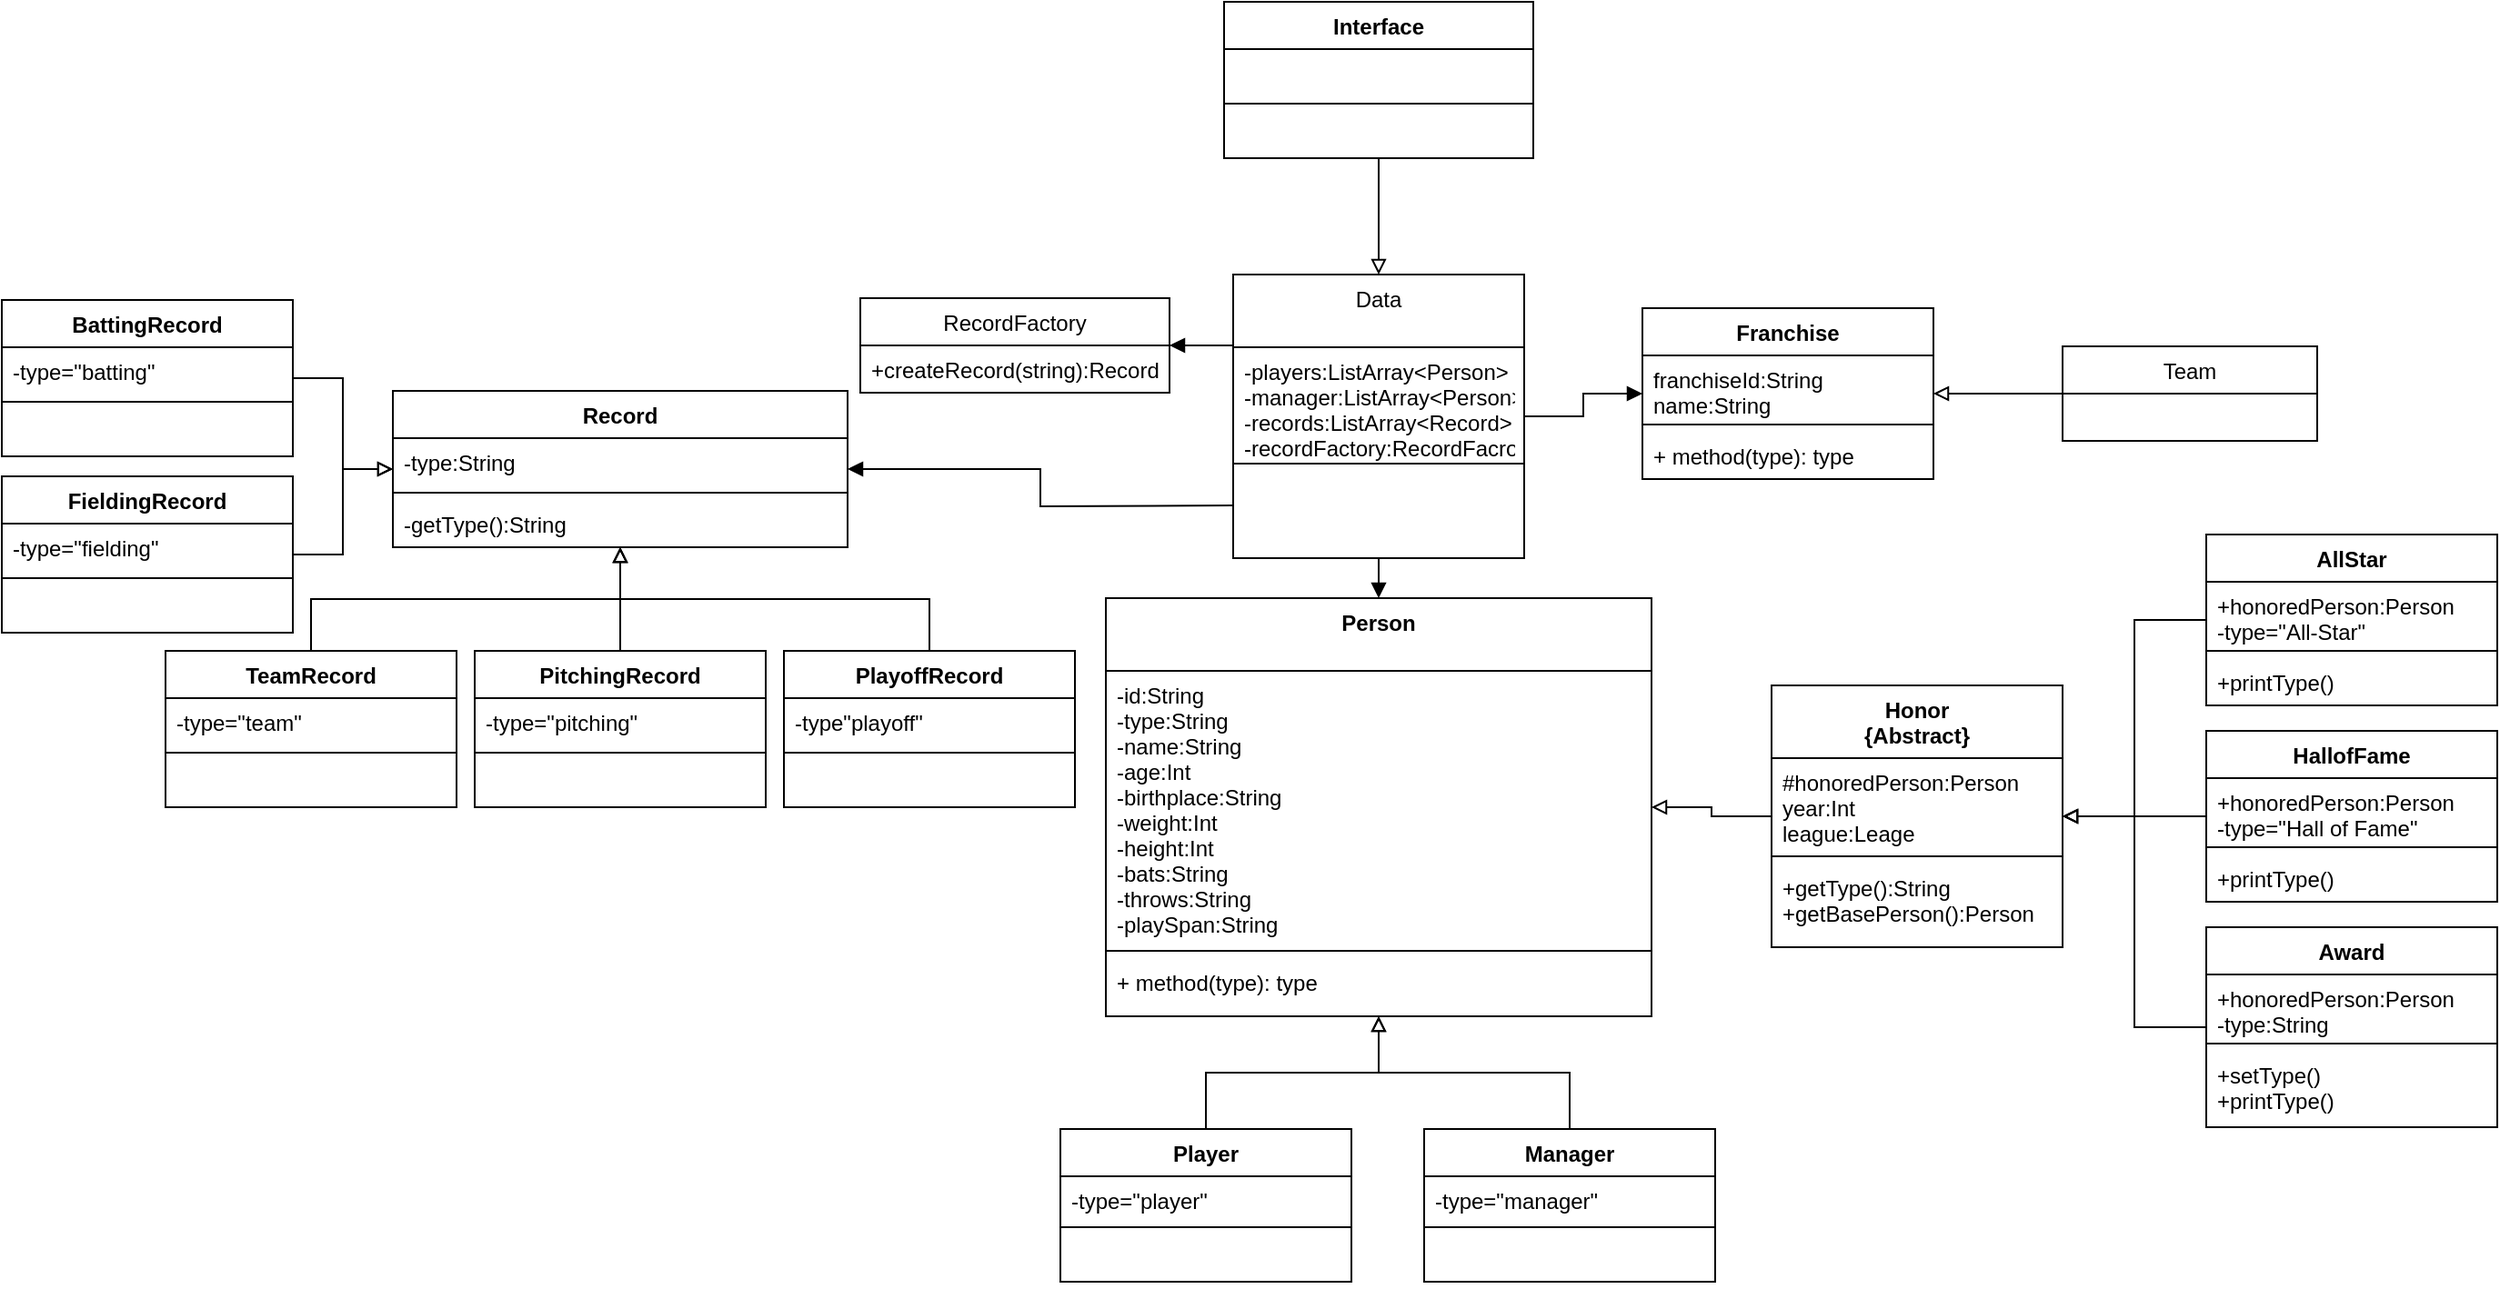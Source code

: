 <mxfile version="13.8.9-1" type="github">
  <diagram id="C5RBs43oDa-KdzZeNtuy" name="Page-1">
    <mxGraphModel dx="2249" dy="1874" grid="1" gridSize="10" guides="1" tooltips="1" connect="1" arrows="1" fold="1" page="1" pageScale="1" pageWidth="827" pageHeight="1169" math="0" shadow="0">
      <root>
        <mxCell id="WIyWlLk6GJQsqaUBKTNV-0" />
        <mxCell id="WIyWlLk6GJQsqaUBKTNV-1" parent="WIyWlLk6GJQsqaUBKTNV-0" />
        <mxCell id="6aHGtUtSjGL5JFhU-OzK-202" style="edgeStyle=orthogonalEdgeStyle;rounded=0;orthogonalLoop=1;jettySize=auto;html=1;endArrow=block;endFill=1;" edge="1" parent="WIyWlLk6GJQsqaUBKTNV-1" source="zkfFHV4jXpPFQw0GAbJ--0" target="6aHGtUtSjGL5JFhU-OzK-30">
          <mxGeometry relative="1" as="geometry" />
        </mxCell>
        <mxCell id="6aHGtUtSjGL5JFhU-OzK-316" style="edgeStyle=orthogonalEdgeStyle;rounded=0;orthogonalLoop=1;jettySize=auto;html=1;exitX=0;exitY=0.5;exitDx=0;exitDy=0;endArrow=block;endFill=1;" edge="1" parent="WIyWlLk6GJQsqaUBKTNV-1" target="6aHGtUtSjGL5JFhU-OzK-238">
          <mxGeometry relative="1" as="geometry">
            <mxPoint x="145" y="77" as="sourcePoint" />
          </mxGeometry>
        </mxCell>
        <mxCell id="zkfFHV4jXpPFQw0GAbJ--0" value="Data" style="swimlane;fontStyle=0;align=center;verticalAlign=top;childLayout=stackLayout;horizontal=1;startSize=40;horizontalStack=0;resizeParent=1;resizeLast=0;collapsible=1;marginBottom=0;rounded=0;shadow=0;strokeWidth=1;" parent="WIyWlLk6GJQsqaUBKTNV-1" vertex="1">
          <mxGeometry x="145" y="-50" width="160" height="156" as="geometry">
            <mxRectangle x="230" y="140" width="160" height="26" as="alternateBounds" />
          </mxGeometry>
        </mxCell>
        <mxCell id="zkfFHV4jXpPFQw0GAbJ--1" value="-players:ListArray&lt;Person&gt;&#xa;-manager:ListArray&lt;Person&gt;&#xa;-records:ListArray&lt;Record&gt;&#xa;-recordFactory:RecordFacroty" style="text;align=left;verticalAlign=top;spacingLeft=4;spacingRight=4;overflow=hidden;rotatable=0;points=[[0,0.5],[1,0.5]];portConstraint=eastwest;" parent="zkfFHV4jXpPFQw0GAbJ--0" vertex="1">
          <mxGeometry y="40" width="160" height="60" as="geometry" />
        </mxCell>
        <mxCell id="zkfFHV4jXpPFQw0GAbJ--4" value="" style="line;html=1;strokeWidth=1;align=left;verticalAlign=middle;spacingTop=-1;spacingLeft=3;spacingRight=3;rotatable=0;labelPosition=right;points=[];portConstraint=eastwest;" parent="zkfFHV4jXpPFQw0GAbJ--0" vertex="1">
          <mxGeometry y="100" width="160" height="8" as="geometry" />
        </mxCell>
        <mxCell id="6aHGtUtSjGL5JFhU-OzK-224" style="edgeStyle=orthogonalEdgeStyle;rounded=0;orthogonalLoop=1;jettySize=auto;html=1;endArrow=block;endFill=0;" edge="1" parent="WIyWlLk6GJQsqaUBKTNV-1" source="6aHGtUtSjGL5JFhU-OzK-22" target="zkfFHV4jXpPFQw0GAbJ--0">
          <mxGeometry relative="1" as="geometry" />
        </mxCell>
        <mxCell id="6aHGtUtSjGL5JFhU-OzK-22" value="Interface" style="swimlane;fontStyle=1;align=center;verticalAlign=top;childLayout=stackLayout;horizontal=1;startSize=26;horizontalStack=0;resizeParent=1;resizeParentMax=0;resizeLast=0;collapsible=1;marginBottom=0;" vertex="1" parent="WIyWlLk6GJQsqaUBKTNV-1">
          <mxGeometry x="140" y="-200" width="170" height="86" as="geometry" />
        </mxCell>
        <mxCell id="6aHGtUtSjGL5JFhU-OzK-23" value=" " style="text;strokeColor=none;fillColor=none;align=left;verticalAlign=top;spacingLeft=4;spacingRight=4;overflow=hidden;rotatable=0;points=[[0,0.5],[1,0.5]];portConstraint=eastwest;" vertex="1" parent="6aHGtUtSjGL5JFhU-OzK-22">
          <mxGeometry y="26" width="170" height="26" as="geometry" />
        </mxCell>
        <mxCell id="6aHGtUtSjGL5JFhU-OzK-24" value="" style="line;strokeWidth=1;fillColor=none;align=left;verticalAlign=middle;spacingTop=-1;spacingLeft=3;spacingRight=3;rotatable=0;labelPosition=right;points=[];portConstraint=eastwest;" vertex="1" parent="6aHGtUtSjGL5JFhU-OzK-22">
          <mxGeometry y="52" width="170" height="8" as="geometry" />
        </mxCell>
        <mxCell id="6aHGtUtSjGL5JFhU-OzK-25" value=" " style="text;strokeColor=none;fillColor=none;align=left;verticalAlign=top;spacingLeft=4;spacingRight=4;overflow=hidden;rotatable=0;points=[[0,0.5],[1,0.5]];portConstraint=eastwest;" vertex="1" parent="6aHGtUtSjGL5JFhU-OzK-22">
          <mxGeometry y="60" width="170" height="26" as="geometry" />
        </mxCell>
        <mxCell id="6aHGtUtSjGL5JFhU-OzK-30" value="Person" style="swimlane;fontStyle=1;align=center;verticalAlign=top;childLayout=stackLayout;horizontal=1;startSize=40;horizontalStack=0;resizeParent=1;resizeParentMax=0;resizeLast=0;collapsible=1;marginBottom=0;" vertex="1" parent="WIyWlLk6GJQsqaUBKTNV-1">
          <mxGeometry x="75" y="128" width="300" height="230" as="geometry" />
        </mxCell>
        <mxCell id="6aHGtUtSjGL5JFhU-OzK-31" value="-id:String&#xa;-type:String&#xa;-name:String&#xa;-age:Int&#xa;-birthplace:String&#xa;-weight:Int&#xa;-height:Int&#xa;-bats:String&#xa;-throws:String&#xa;-playSpan:String" style="text;strokeColor=none;fillColor=none;align=left;verticalAlign=top;spacingLeft=4;spacingRight=4;overflow=hidden;rotatable=0;points=[[0,0.5],[1,0.5]];portConstraint=eastwest;" vertex="1" parent="6aHGtUtSjGL5JFhU-OzK-30">
          <mxGeometry y="40" width="300" height="150" as="geometry" />
        </mxCell>
        <mxCell id="6aHGtUtSjGL5JFhU-OzK-32" value="" style="line;strokeWidth=1;fillColor=none;align=left;verticalAlign=middle;spacingTop=-1;spacingLeft=3;spacingRight=3;rotatable=0;labelPosition=right;points=[];portConstraint=eastwest;" vertex="1" parent="6aHGtUtSjGL5JFhU-OzK-30">
          <mxGeometry y="190" width="300" height="8" as="geometry" />
        </mxCell>
        <mxCell id="6aHGtUtSjGL5JFhU-OzK-33" value="+ method(type): type" style="text;strokeColor=none;fillColor=none;align=left;verticalAlign=top;spacingLeft=4;spacingRight=4;overflow=hidden;rotatable=0;points=[[0,0.5],[1,0.5]];portConstraint=eastwest;" vertex="1" parent="6aHGtUtSjGL5JFhU-OzK-30">
          <mxGeometry y="198" width="300" height="32" as="geometry" />
        </mxCell>
        <mxCell id="6aHGtUtSjGL5JFhU-OzK-200" style="edgeStyle=orthogonalEdgeStyle;rounded=0;orthogonalLoop=1;jettySize=auto;html=1;endArrow=block;endFill=0;" edge="1" parent="WIyWlLk6GJQsqaUBKTNV-1" source="6aHGtUtSjGL5JFhU-OzK-34" target="6aHGtUtSjGL5JFhU-OzK-30">
          <mxGeometry relative="1" as="geometry" />
        </mxCell>
        <mxCell id="6aHGtUtSjGL5JFhU-OzK-34" value="Player" style="swimlane;fontStyle=1;align=center;verticalAlign=top;childLayout=stackLayout;horizontal=1;startSize=26;horizontalStack=0;resizeParent=1;resizeParentMax=0;resizeLast=0;collapsible=1;marginBottom=0;" vertex="1" parent="WIyWlLk6GJQsqaUBKTNV-1">
          <mxGeometry x="50" y="420" width="160" height="84" as="geometry" />
        </mxCell>
        <mxCell id="6aHGtUtSjGL5JFhU-OzK-35" value="-type=&quot;player&quot;" style="text;strokeColor=none;fillColor=none;align=left;verticalAlign=top;spacingLeft=4;spacingRight=4;overflow=hidden;rotatable=0;points=[[0,0.5],[1,0.5]];portConstraint=eastwest;" vertex="1" parent="6aHGtUtSjGL5JFhU-OzK-34">
          <mxGeometry y="26" width="160" height="24" as="geometry" />
        </mxCell>
        <mxCell id="6aHGtUtSjGL5JFhU-OzK-36" value="" style="line;strokeWidth=1;fillColor=none;align=left;verticalAlign=middle;spacingTop=-1;spacingLeft=3;spacingRight=3;rotatable=0;labelPosition=right;points=[];portConstraint=eastwest;" vertex="1" parent="6aHGtUtSjGL5JFhU-OzK-34">
          <mxGeometry y="50" width="160" height="8" as="geometry" />
        </mxCell>
        <mxCell id="6aHGtUtSjGL5JFhU-OzK-37" value=" " style="text;strokeColor=none;fillColor=none;align=left;verticalAlign=top;spacingLeft=4;spacingRight=4;overflow=hidden;rotatable=0;points=[[0,0.5],[1,0.5]];portConstraint=eastwest;" vertex="1" parent="6aHGtUtSjGL5JFhU-OzK-34">
          <mxGeometry y="58" width="160" height="26" as="geometry" />
        </mxCell>
        <mxCell id="6aHGtUtSjGL5JFhU-OzK-314" style="edgeStyle=orthogonalEdgeStyle;rounded=0;orthogonalLoop=1;jettySize=auto;html=1;endArrow=block;endFill=0;" edge="1" parent="WIyWlLk6GJQsqaUBKTNV-1" source="6aHGtUtSjGL5JFhU-OzK-41" target="6aHGtUtSjGL5JFhU-OzK-31">
          <mxGeometry relative="1" as="geometry" />
        </mxCell>
        <mxCell id="6aHGtUtSjGL5JFhU-OzK-41" value="Honor&#xa;{Abstract}" style="swimlane;fontStyle=1;align=center;verticalAlign=top;childLayout=stackLayout;horizontal=1;startSize=40;horizontalStack=0;resizeParent=1;resizeParentMax=0;resizeLast=0;collapsible=1;marginBottom=0;" vertex="1" parent="WIyWlLk6GJQsqaUBKTNV-1">
          <mxGeometry x="441" y="176" width="160" height="144" as="geometry" />
        </mxCell>
        <mxCell id="6aHGtUtSjGL5JFhU-OzK-42" value="#honoredPerson:Person&#xa;year:Int&#xa;league:Leage" style="text;strokeColor=none;fillColor=none;align=left;verticalAlign=top;spacingLeft=4;spacingRight=4;overflow=hidden;rotatable=0;points=[[0,0.5],[1,0.5]];portConstraint=eastwest;" vertex="1" parent="6aHGtUtSjGL5JFhU-OzK-41">
          <mxGeometry y="40" width="160" height="50" as="geometry" />
        </mxCell>
        <mxCell id="6aHGtUtSjGL5JFhU-OzK-43" value="" style="line;strokeWidth=1;fillColor=none;align=left;verticalAlign=middle;spacingTop=-1;spacingLeft=3;spacingRight=3;rotatable=0;labelPosition=right;points=[];portConstraint=eastwest;" vertex="1" parent="6aHGtUtSjGL5JFhU-OzK-41">
          <mxGeometry y="90" width="160" height="8" as="geometry" />
        </mxCell>
        <mxCell id="6aHGtUtSjGL5JFhU-OzK-44" value="+getType():String&#xa;+getBasePerson():Person" style="text;strokeColor=none;fillColor=none;align=left;verticalAlign=top;spacingLeft=4;spacingRight=4;overflow=hidden;rotatable=0;points=[[0,0.5],[1,0.5]];portConstraint=eastwest;" vertex="1" parent="6aHGtUtSjGL5JFhU-OzK-41">
          <mxGeometry y="98" width="160" height="46" as="geometry" />
        </mxCell>
        <mxCell id="6aHGtUtSjGL5JFhU-OzK-136" style="edgeStyle=orthogonalEdgeStyle;rounded=0;orthogonalLoop=1;jettySize=auto;html=1;endArrow=block;endFill=0;" edge="1" parent="WIyWlLk6GJQsqaUBKTNV-1" source="6aHGtUtSjGL5JFhU-OzK-123" target="6aHGtUtSjGL5JFhU-OzK-41">
          <mxGeometry relative="1" as="geometry" />
        </mxCell>
        <mxCell id="6aHGtUtSjGL5JFhU-OzK-123" value="HallofFame" style="swimlane;fontStyle=1;align=center;verticalAlign=top;childLayout=stackLayout;horizontal=1;startSize=26;horizontalStack=0;resizeParent=1;resizeParentMax=0;resizeLast=0;collapsible=1;marginBottom=0;" vertex="1" parent="WIyWlLk6GJQsqaUBKTNV-1">
          <mxGeometry x="680" y="201" width="160" height="94" as="geometry" />
        </mxCell>
        <mxCell id="6aHGtUtSjGL5JFhU-OzK-124" value="+honoredPerson:Person&#xa;-type=&quot;Hall of Fame&quot;" style="text;strokeColor=none;fillColor=none;align=left;verticalAlign=top;spacingLeft=4;spacingRight=4;overflow=hidden;rotatable=0;points=[[0,0.5],[1,0.5]];portConstraint=eastwest;" vertex="1" parent="6aHGtUtSjGL5JFhU-OzK-123">
          <mxGeometry y="26" width="160" height="34" as="geometry" />
        </mxCell>
        <mxCell id="6aHGtUtSjGL5JFhU-OzK-125" value="" style="line;strokeWidth=1;fillColor=none;align=left;verticalAlign=middle;spacingTop=-1;spacingLeft=3;spacingRight=3;rotatable=0;labelPosition=right;points=[];portConstraint=eastwest;" vertex="1" parent="6aHGtUtSjGL5JFhU-OzK-123">
          <mxGeometry y="60" width="160" height="8" as="geometry" />
        </mxCell>
        <mxCell id="6aHGtUtSjGL5JFhU-OzK-126" value="+printType()" style="text;strokeColor=none;fillColor=none;align=left;verticalAlign=top;spacingLeft=4;spacingRight=4;overflow=hidden;rotatable=0;points=[[0,0.5],[1,0.5]];portConstraint=eastwest;" vertex="1" parent="6aHGtUtSjGL5JFhU-OzK-123">
          <mxGeometry y="68" width="160" height="26" as="geometry" />
        </mxCell>
        <mxCell id="6aHGtUtSjGL5JFhU-OzK-135" style="edgeStyle=orthogonalEdgeStyle;rounded=0;orthogonalLoop=1;jettySize=auto;html=1;endArrow=block;endFill=0;" edge="1" parent="WIyWlLk6GJQsqaUBKTNV-1" source="6aHGtUtSjGL5JFhU-OzK-131" target="6aHGtUtSjGL5JFhU-OzK-41">
          <mxGeometry relative="1" as="geometry" />
        </mxCell>
        <mxCell id="6aHGtUtSjGL5JFhU-OzK-131" value="Award" style="swimlane;fontStyle=1;align=center;verticalAlign=top;childLayout=stackLayout;horizontal=1;startSize=26;horizontalStack=0;resizeParent=1;resizeParentMax=0;resizeLast=0;collapsible=1;marginBottom=0;" vertex="1" parent="WIyWlLk6GJQsqaUBKTNV-1">
          <mxGeometry x="680" y="309" width="160" height="110" as="geometry" />
        </mxCell>
        <mxCell id="6aHGtUtSjGL5JFhU-OzK-132" value="+honoredPerson:Person&#xa;-type:String" style="text;strokeColor=none;fillColor=none;align=left;verticalAlign=top;spacingLeft=4;spacingRight=4;overflow=hidden;rotatable=0;points=[[0,0.5],[1,0.5]];portConstraint=eastwest;" vertex="1" parent="6aHGtUtSjGL5JFhU-OzK-131">
          <mxGeometry y="26" width="160" height="34" as="geometry" />
        </mxCell>
        <mxCell id="6aHGtUtSjGL5JFhU-OzK-133" value="" style="line;strokeWidth=1;fillColor=none;align=left;verticalAlign=middle;spacingTop=-1;spacingLeft=3;spacingRight=3;rotatable=0;labelPosition=right;points=[];portConstraint=eastwest;" vertex="1" parent="6aHGtUtSjGL5JFhU-OzK-131">
          <mxGeometry y="60" width="160" height="8" as="geometry" />
        </mxCell>
        <mxCell id="6aHGtUtSjGL5JFhU-OzK-134" value="+setType()&#xa;+printType()" style="text;strokeColor=none;fillColor=none;align=left;verticalAlign=top;spacingLeft=4;spacingRight=4;overflow=hidden;rotatable=0;points=[[0,0.5],[1,0.5]];portConstraint=eastwest;" vertex="1" parent="6aHGtUtSjGL5JFhU-OzK-131">
          <mxGeometry y="68" width="160" height="42" as="geometry" />
        </mxCell>
        <mxCell id="6aHGtUtSjGL5JFhU-OzK-147" style="edgeStyle=orthogonalEdgeStyle;rounded=0;orthogonalLoop=1;jettySize=auto;html=1;endArrow=block;endFill=0;" edge="1" parent="WIyWlLk6GJQsqaUBKTNV-1" source="6aHGtUtSjGL5JFhU-OzK-143" target="6aHGtUtSjGL5JFhU-OzK-41">
          <mxGeometry relative="1" as="geometry" />
        </mxCell>
        <mxCell id="6aHGtUtSjGL5JFhU-OzK-143" value="AllStar" style="swimlane;fontStyle=1;align=center;verticalAlign=top;childLayout=stackLayout;horizontal=1;startSize=26;horizontalStack=0;resizeParent=1;resizeParentMax=0;resizeLast=0;collapsible=1;marginBottom=0;" vertex="1" parent="WIyWlLk6GJQsqaUBKTNV-1">
          <mxGeometry x="680" y="93" width="160" height="94" as="geometry" />
        </mxCell>
        <mxCell id="6aHGtUtSjGL5JFhU-OzK-144" value="+honoredPerson:Person&#xa;-type=&quot;All-Star&quot;" style="text;strokeColor=none;fillColor=none;align=left;verticalAlign=top;spacingLeft=4;spacingRight=4;overflow=hidden;rotatable=0;points=[[0,0.5],[1,0.5]];portConstraint=eastwest;" vertex="1" parent="6aHGtUtSjGL5JFhU-OzK-143">
          <mxGeometry y="26" width="160" height="34" as="geometry" />
        </mxCell>
        <mxCell id="6aHGtUtSjGL5JFhU-OzK-145" value="" style="line;strokeWidth=1;fillColor=none;align=left;verticalAlign=middle;spacingTop=-1;spacingLeft=3;spacingRight=3;rotatable=0;labelPosition=right;points=[];portConstraint=eastwest;" vertex="1" parent="6aHGtUtSjGL5JFhU-OzK-143">
          <mxGeometry y="60" width="160" height="8" as="geometry" />
        </mxCell>
        <mxCell id="6aHGtUtSjGL5JFhU-OzK-146" value="+printType()" style="text;strokeColor=none;fillColor=none;align=left;verticalAlign=top;spacingLeft=4;spacingRight=4;overflow=hidden;rotatable=0;points=[[0,0.5],[1,0.5]];portConstraint=eastwest;" vertex="1" parent="6aHGtUtSjGL5JFhU-OzK-143">
          <mxGeometry y="68" width="160" height="26" as="geometry" />
        </mxCell>
        <mxCell id="6aHGtUtSjGL5JFhU-OzK-222" style="edgeStyle=orthogonalEdgeStyle;rounded=0;orthogonalLoop=1;jettySize=auto;html=1;endArrow=block;endFill=1;" edge="1" parent="WIyWlLk6GJQsqaUBKTNV-1" source="zkfFHV4jXpPFQw0GAbJ--0" target="6aHGtUtSjGL5JFhU-OzK-203">
          <mxGeometry relative="1" as="geometry" />
        </mxCell>
        <mxCell id="6aHGtUtSjGL5JFhU-OzK-203" value="Franchise" style="swimlane;fontStyle=1;align=center;verticalAlign=top;childLayout=stackLayout;horizontal=1;startSize=26;horizontalStack=0;resizeParent=1;resizeParentMax=0;resizeLast=0;collapsible=1;marginBottom=0;" vertex="1" parent="WIyWlLk6GJQsqaUBKTNV-1">
          <mxGeometry x="370" y="-31.5" width="160" height="94" as="geometry" />
        </mxCell>
        <mxCell id="6aHGtUtSjGL5JFhU-OzK-204" value="franchiseId:String&#xa;name:String" style="text;strokeColor=none;fillColor=none;align=left;verticalAlign=top;spacingLeft=4;spacingRight=4;overflow=hidden;rotatable=0;points=[[0,0.5],[1,0.5]];portConstraint=eastwest;" vertex="1" parent="6aHGtUtSjGL5JFhU-OzK-203">
          <mxGeometry y="26" width="160" height="34" as="geometry" />
        </mxCell>
        <mxCell id="6aHGtUtSjGL5JFhU-OzK-205" value="" style="line;strokeWidth=1;fillColor=none;align=left;verticalAlign=middle;spacingTop=-1;spacingLeft=3;spacingRight=3;rotatable=0;labelPosition=right;points=[];portConstraint=eastwest;" vertex="1" parent="6aHGtUtSjGL5JFhU-OzK-203">
          <mxGeometry y="60" width="160" height="8" as="geometry" />
        </mxCell>
        <mxCell id="6aHGtUtSjGL5JFhU-OzK-206" value="+ method(type): type" style="text;strokeColor=none;fillColor=none;align=left;verticalAlign=top;spacingLeft=4;spacingRight=4;overflow=hidden;rotatable=0;points=[[0,0.5],[1,0.5]];portConstraint=eastwest;" vertex="1" parent="6aHGtUtSjGL5JFhU-OzK-203">
          <mxGeometry y="68" width="160" height="26" as="geometry" />
        </mxCell>
        <mxCell id="6aHGtUtSjGL5JFhU-OzK-221" style="edgeStyle=orthogonalEdgeStyle;rounded=0;orthogonalLoop=1;jettySize=auto;html=1;endArrow=block;endFill=0;" edge="1" parent="WIyWlLk6GJQsqaUBKTNV-1" source="6aHGtUtSjGL5JFhU-OzK-325" target="6aHGtUtSjGL5JFhU-OzK-203">
          <mxGeometry relative="1" as="geometry">
            <mxPoint x="580" y="15.5" as="sourcePoint" />
          </mxGeometry>
        </mxCell>
        <mxCell id="6aHGtUtSjGL5JFhU-OzK-233" value="RecordFactory" style="swimlane;fontStyle=0;childLayout=stackLayout;horizontal=1;startSize=26;fillColor=none;horizontalStack=0;resizeParent=1;resizeParentMax=0;resizeLast=0;collapsible=1;marginBottom=0;" vertex="1" parent="WIyWlLk6GJQsqaUBKTNV-1">
          <mxGeometry x="-60" y="-37" width="170" height="52" as="geometry" />
        </mxCell>
        <mxCell id="6aHGtUtSjGL5JFhU-OzK-234" value="+createRecord(string):Record" style="text;strokeColor=none;fillColor=none;align=left;verticalAlign=top;spacingLeft=4;spacingRight=4;overflow=hidden;rotatable=0;points=[[0,0.5],[1,0.5]];portConstraint=eastwest;" vertex="1" parent="6aHGtUtSjGL5JFhU-OzK-233">
          <mxGeometry y="26" width="170" height="26" as="geometry" />
        </mxCell>
        <mxCell id="6aHGtUtSjGL5JFhU-OzK-238" value="Record" style="swimlane;fontStyle=1;align=center;verticalAlign=top;childLayout=stackLayout;horizontal=1;startSize=26;horizontalStack=0;resizeParent=1;resizeParentMax=0;resizeLast=0;collapsible=1;marginBottom=0;" vertex="1" parent="WIyWlLk6GJQsqaUBKTNV-1">
          <mxGeometry x="-317" y="14" width="250" height="86" as="geometry" />
        </mxCell>
        <mxCell id="6aHGtUtSjGL5JFhU-OzK-239" value="-type:String" style="text;strokeColor=none;fillColor=none;align=left;verticalAlign=top;spacingLeft=4;spacingRight=4;overflow=hidden;rotatable=0;points=[[0,0.5],[1,0.5]];portConstraint=eastwest;" vertex="1" parent="6aHGtUtSjGL5JFhU-OzK-238">
          <mxGeometry y="26" width="250" height="26" as="geometry" />
        </mxCell>
        <mxCell id="6aHGtUtSjGL5JFhU-OzK-240" value="" style="line;strokeWidth=1;fillColor=none;align=left;verticalAlign=middle;spacingTop=-1;spacingLeft=3;spacingRight=3;rotatable=0;labelPosition=right;points=[];portConstraint=eastwest;" vertex="1" parent="6aHGtUtSjGL5JFhU-OzK-238">
          <mxGeometry y="52" width="250" height="8" as="geometry" />
        </mxCell>
        <mxCell id="6aHGtUtSjGL5JFhU-OzK-241" value="-getType():String" style="text;strokeColor=none;fillColor=none;align=left;verticalAlign=top;spacingLeft=4;spacingRight=4;overflow=hidden;rotatable=0;points=[[0,0.5],[1,0.5]];portConstraint=eastwest;" vertex="1" parent="6aHGtUtSjGL5JFhU-OzK-238">
          <mxGeometry y="60" width="250" height="26" as="geometry" />
        </mxCell>
        <mxCell id="6aHGtUtSjGL5JFhU-OzK-318" style="edgeStyle=orthogonalEdgeStyle;rounded=0;orthogonalLoop=1;jettySize=auto;html=1;endArrow=block;endFill=0;" edge="1" parent="WIyWlLk6GJQsqaUBKTNV-1" source="6aHGtUtSjGL5JFhU-OzK-242" target="6aHGtUtSjGL5JFhU-OzK-238">
          <mxGeometry relative="1" as="geometry" />
        </mxCell>
        <mxCell id="6aHGtUtSjGL5JFhU-OzK-242" value="TeamRecord" style="swimlane;fontStyle=1;align=center;verticalAlign=top;childLayout=stackLayout;horizontal=1;startSize=26;horizontalStack=0;resizeParent=1;resizeParentMax=0;resizeLast=0;collapsible=1;marginBottom=0;" vertex="1" parent="WIyWlLk6GJQsqaUBKTNV-1">
          <mxGeometry x="-442" y="157" width="160" height="86" as="geometry" />
        </mxCell>
        <mxCell id="6aHGtUtSjGL5JFhU-OzK-243" value="-type=&quot;team&quot;" style="text;strokeColor=none;fillColor=none;align=left;verticalAlign=top;spacingLeft=4;spacingRight=4;overflow=hidden;rotatable=0;points=[[0,0.5],[1,0.5]];portConstraint=eastwest;" vertex="1" parent="6aHGtUtSjGL5JFhU-OzK-242">
          <mxGeometry y="26" width="160" height="26" as="geometry" />
        </mxCell>
        <mxCell id="6aHGtUtSjGL5JFhU-OzK-244" value="" style="line;strokeWidth=1;fillColor=none;align=left;verticalAlign=middle;spacingTop=-1;spacingLeft=3;spacingRight=3;rotatable=0;labelPosition=right;points=[];portConstraint=eastwest;" vertex="1" parent="6aHGtUtSjGL5JFhU-OzK-242">
          <mxGeometry y="52" width="160" height="8" as="geometry" />
        </mxCell>
        <mxCell id="6aHGtUtSjGL5JFhU-OzK-245" value=" " style="text;strokeColor=none;fillColor=none;align=left;verticalAlign=top;spacingLeft=4;spacingRight=4;overflow=hidden;rotatable=0;points=[[0,0.5],[1,0.5]];portConstraint=eastwest;" vertex="1" parent="6aHGtUtSjGL5JFhU-OzK-242">
          <mxGeometry y="60" width="160" height="26" as="geometry" />
        </mxCell>
        <mxCell id="6aHGtUtSjGL5JFhU-OzK-260" style="edgeStyle=orthogonalEdgeStyle;rounded=0;orthogonalLoop=1;jettySize=auto;html=1;endArrow=block;endFill=0;" edge="1" parent="WIyWlLk6GJQsqaUBKTNV-1" source="6aHGtUtSjGL5JFhU-OzK-246" target="6aHGtUtSjGL5JFhU-OzK-238">
          <mxGeometry relative="1" as="geometry" />
        </mxCell>
        <mxCell id="6aHGtUtSjGL5JFhU-OzK-246" value="BattingRecord" style="swimlane;fontStyle=1;align=center;verticalAlign=top;childLayout=stackLayout;horizontal=1;startSize=26;horizontalStack=0;resizeParent=1;resizeParentMax=0;resizeLast=0;collapsible=1;marginBottom=0;" vertex="1" parent="WIyWlLk6GJQsqaUBKTNV-1">
          <mxGeometry x="-532" y="-36" width="160" height="86" as="geometry" />
        </mxCell>
        <mxCell id="6aHGtUtSjGL5JFhU-OzK-247" value="-type=&quot;batting&quot;" style="text;strokeColor=none;fillColor=none;align=left;verticalAlign=top;spacingLeft=4;spacingRight=4;overflow=hidden;rotatable=0;points=[[0,0.5],[1,0.5]];portConstraint=eastwest;" vertex="1" parent="6aHGtUtSjGL5JFhU-OzK-246">
          <mxGeometry y="26" width="160" height="26" as="geometry" />
        </mxCell>
        <mxCell id="6aHGtUtSjGL5JFhU-OzK-248" value="" style="line;strokeWidth=1;fillColor=none;align=left;verticalAlign=middle;spacingTop=-1;spacingLeft=3;spacingRight=3;rotatable=0;labelPosition=right;points=[];portConstraint=eastwest;" vertex="1" parent="6aHGtUtSjGL5JFhU-OzK-246">
          <mxGeometry y="52" width="160" height="8" as="geometry" />
        </mxCell>
        <mxCell id="6aHGtUtSjGL5JFhU-OzK-249" value=" " style="text;strokeColor=none;fillColor=none;align=left;verticalAlign=top;spacingLeft=4;spacingRight=4;overflow=hidden;rotatable=0;points=[[0,0.5],[1,0.5]];portConstraint=eastwest;" vertex="1" parent="6aHGtUtSjGL5JFhU-OzK-246">
          <mxGeometry y="60" width="160" height="26" as="geometry" />
        </mxCell>
        <mxCell id="6aHGtUtSjGL5JFhU-OzK-261" style="edgeStyle=orthogonalEdgeStyle;rounded=0;orthogonalLoop=1;jettySize=auto;html=1;endArrow=block;endFill=0;" edge="1" parent="WIyWlLk6GJQsqaUBKTNV-1" source="6aHGtUtSjGL5JFhU-OzK-250" target="6aHGtUtSjGL5JFhU-OzK-238">
          <mxGeometry relative="1" as="geometry" />
        </mxCell>
        <mxCell id="6aHGtUtSjGL5JFhU-OzK-250" value="FieldingRecord" style="swimlane;fontStyle=1;align=center;verticalAlign=top;childLayout=stackLayout;horizontal=1;startSize=26;horizontalStack=0;resizeParent=1;resizeParentMax=0;resizeLast=0;collapsible=1;marginBottom=0;" vertex="1" parent="WIyWlLk6GJQsqaUBKTNV-1">
          <mxGeometry x="-532" y="61" width="160" height="86" as="geometry" />
        </mxCell>
        <mxCell id="6aHGtUtSjGL5JFhU-OzK-251" value="-type=&quot;fielding&quot;" style="text;strokeColor=none;fillColor=none;align=left;verticalAlign=top;spacingLeft=4;spacingRight=4;overflow=hidden;rotatable=0;points=[[0,0.5],[1,0.5]];portConstraint=eastwest;" vertex="1" parent="6aHGtUtSjGL5JFhU-OzK-250">
          <mxGeometry y="26" width="160" height="26" as="geometry" />
        </mxCell>
        <mxCell id="6aHGtUtSjGL5JFhU-OzK-252" value="" style="line;strokeWidth=1;fillColor=none;align=left;verticalAlign=middle;spacingTop=-1;spacingLeft=3;spacingRight=3;rotatable=0;labelPosition=right;points=[];portConstraint=eastwest;" vertex="1" parent="6aHGtUtSjGL5JFhU-OzK-250">
          <mxGeometry y="52" width="160" height="8" as="geometry" />
        </mxCell>
        <mxCell id="6aHGtUtSjGL5JFhU-OzK-253" value=" " style="text;strokeColor=none;fillColor=none;align=left;verticalAlign=top;spacingLeft=4;spacingRight=4;overflow=hidden;rotatable=0;points=[[0,0.5],[1,0.5]];portConstraint=eastwest;" vertex="1" parent="6aHGtUtSjGL5JFhU-OzK-250">
          <mxGeometry y="60" width="160" height="26" as="geometry" />
        </mxCell>
        <mxCell id="6aHGtUtSjGL5JFhU-OzK-263" style="edgeStyle=orthogonalEdgeStyle;rounded=0;orthogonalLoop=1;jettySize=auto;html=1;endArrow=block;endFill=0;" edge="1" parent="WIyWlLk6GJQsqaUBKTNV-1" source="6aHGtUtSjGL5JFhU-OzK-254" target="6aHGtUtSjGL5JFhU-OzK-238">
          <mxGeometry relative="1" as="geometry" />
        </mxCell>
        <mxCell id="6aHGtUtSjGL5JFhU-OzK-254" value="PitchingRecord" style="swimlane;fontStyle=1;align=center;verticalAlign=top;childLayout=stackLayout;horizontal=1;startSize=26;horizontalStack=0;resizeParent=1;resizeParentMax=0;resizeLast=0;collapsible=1;marginBottom=0;" vertex="1" parent="WIyWlLk6GJQsqaUBKTNV-1">
          <mxGeometry x="-272" y="157" width="160" height="86" as="geometry" />
        </mxCell>
        <mxCell id="6aHGtUtSjGL5JFhU-OzK-255" value="-type=&quot;pitching&quot;" style="text;strokeColor=none;fillColor=none;align=left;verticalAlign=top;spacingLeft=4;spacingRight=4;overflow=hidden;rotatable=0;points=[[0,0.5],[1,0.5]];portConstraint=eastwest;" vertex="1" parent="6aHGtUtSjGL5JFhU-OzK-254">
          <mxGeometry y="26" width="160" height="26" as="geometry" />
        </mxCell>
        <mxCell id="6aHGtUtSjGL5JFhU-OzK-256" value="" style="line;strokeWidth=1;fillColor=none;align=left;verticalAlign=middle;spacingTop=-1;spacingLeft=3;spacingRight=3;rotatable=0;labelPosition=right;points=[];portConstraint=eastwest;" vertex="1" parent="6aHGtUtSjGL5JFhU-OzK-254">
          <mxGeometry y="52" width="160" height="8" as="geometry" />
        </mxCell>
        <mxCell id="6aHGtUtSjGL5JFhU-OzK-257" value=" " style="text;strokeColor=none;fillColor=none;align=left;verticalAlign=top;spacingLeft=4;spacingRight=4;overflow=hidden;rotatable=0;points=[[0,0.5],[1,0.5]];portConstraint=eastwest;" vertex="1" parent="6aHGtUtSjGL5JFhU-OzK-254">
          <mxGeometry y="60" width="160" height="26" as="geometry" />
        </mxCell>
        <mxCell id="6aHGtUtSjGL5JFhU-OzK-313" style="edgeStyle=orthogonalEdgeStyle;rounded=0;orthogonalLoop=1;jettySize=auto;html=1;endArrow=block;endFill=0;" edge="1" parent="WIyWlLk6GJQsqaUBKTNV-1" source="6aHGtUtSjGL5JFhU-OzK-309" target="6aHGtUtSjGL5JFhU-OzK-30">
          <mxGeometry relative="1" as="geometry" />
        </mxCell>
        <mxCell id="6aHGtUtSjGL5JFhU-OzK-309" value="Manager" style="swimlane;fontStyle=1;align=center;verticalAlign=top;childLayout=stackLayout;horizontal=1;startSize=26;horizontalStack=0;resizeParent=1;resizeParentMax=0;resizeLast=0;collapsible=1;marginBottom=0;" vertex="1" parent="WIyWlLk6GJQsqaUBKTNV-1">
          <mxGeometry x="250" y="420" width="160" height="84" as="geometry" />
        </mxCell>
        <mxCell id="6aHGtUtSjGL5JFhU-OzK-310" value="-type=&quot;manager&quot;" style="text;strokeColor=none;fillColor=none;align=left;verticalAlign=top;spacingLeft=4;spacingRight=4;overflow=hidden;rotatable=0;points=[[0,0.5],[1,0.5]];portConstraint=eastwest;" vertex="1" parent="6aHGtUtSjGL5JFhU-OzK-309">
          <mxGeometry y="26" width="160" height="24" as="geometry" />
        </mxCell>
        <mxCell id="6aHGtUtSjGL5JFhU-OzK-311" value="" style="line;strokeWidth=1;fillColor=none;align=left;verticalAlign=middle;spacingTop=-1;spacingLeft=3;spacingRight=3;rotatable=0;labelPosition=right;points=[];portConstraint=eastwest;" vertex="1" parent="6aHGtUtSjGL5JFhU-OzK-309">
          <mxGeometry y="50" width="160" height="8" as="geometry" />
        </mxCell>
        <mxCell id="6aHGtUtSjGL5JFhU-OzK-312" value=" " style="text;strokeColor=none;fillColor=none;align=left;verticalAlign=top;spacingLeft=4;spacingRight=4;overflow=hidden;rotatable=0;points=[[0,0.5],[1,0.5]];portConstraint=eastwest;" vertex="1" parent="6aHGtUtSjGL5JFhU-OzK-309">
          <mxGeometry y="58" width="160" height="26" as="geometry" />
        </mxCell>
        <mxCell id="6aHGtUtSjGL5JFhU-OzK-315" style="edgeStyle=orthogonalEdgeStyle;rounded=0;orthogonalLoop=1;jettySize=auto;html=1;endArrow=block;endFill=1;exitX=0;exitY=0.25;exitDx=0;exitDy=0;" edge="1" parent="WIyWlLk6GJQsqaUBKTNV-1" source="zkfFHV4jXpPFQw0GAbJ--0" target="6aHGtUtSjGL5JFhU-OzK-233">
          <mxGeometry relative="1" as="geometry">
            <mxPoint x="120" y="-70" as="sourcePoint" />
          </mxGeometry>
        </mxCell>
        <mxCell id="6aHGtUtSjGL5JFhU-OzK-324" style="edgeStyle=orthogonalEdgeStyle;rounded=0;orthogonalLoop=1;jettySize=auto;html=1;endArrow=block;endFill=0;" edge="1" parent="WIyWlLk6GJQsqaUBKTNV-1" source="6aHGtUtSjGL5JFhU-OzK-320" target="6aHGtUtSjGL5JFhU-OzK-238">
          <mxGeometry relative="1" as="geometry" />
        </mxCell>
        <mxCell id="6aHGtUtSjGL5JFhU-OzK-320" value="PlayoffRecord" style="swimlane;fontStyle=1;align=center;verticalAlign=top;childLayout=stackLayout;horizontal=1;startSize=26;horizontalStack=0;resizeParent=1;resizeParentMax=0;resizeLast=0;collapsible=1;marginBottom=0;" vertex="1" parent="WIyWlLk6GJQsqaUBKTNV-1">
          <mxGeometry x="-102" y="157" width="160" height="86" as="geometry" />
        </mxCell>
        <mxCell id="6aHGtUtSjGL5JFhU-OzK-321" value="-type&quot;playoff&quot;" style="text;strokeColor=none;fillColor=none;align=left;verticalAlign=top;spacingLeft=4;spacingRight=4;overflow=hidden;rotatable=0;points=[[0,0.5],[1,0.5]];portConstraint=eastwest;" vertex="1" parent="6aHGtUtSjGL5JFhU-OzK-320">
          <mxGeometry y="26" width="160" height="26" as="geometry" />
        </mxCell>
        <mxCell id="6aHGtUtSjGL5JFhU-OzK-322" value="" style="line;strokeWidth=1;fillColor=none;align=left;verticalAlign=middle;spacingTop=-1;spacingLeft=3;spacingRight=3;rotatable=0;labelPosition=right;points=[];portConstraint=eastwest;" vertex="1" parent="6aHGtUtSjGL5JFhU-OzK-320">
          <mxGeometry y="52" width="160" height="8" as="geometry" />
        </mxCell>
        <mxCell id="6aHGtUtSjGL5JFhU-OzK-323" value=" " style="text;strokeColor=none;fillColor=none;align=left;verticalAlign=top;spacingLeft=4;spacingRight=4;overflow=hidden;rotatable=0;points=[[0,0.5],[1,0.5]];portConstraint=eastwest;" vertex="1" parent="6aHGtUtSjGL5JFhU-OzK-320">
          <mxGeometry y="60" width="160" height="26" as="geometry" />
        </mxCell>
        <mxCell id="6aHGtUtSjGL5JFhU-OzK-325" value="Team" style="swimlane;fontStyle=0;childLayout=stackLayout;horizontal=1;startSize=26;fillColor=none;horizontalStack=0;resizeParent=1;resizeParentMax=0;resizeLast=0;collapsible=1;marginBottom=0;" vertex="1" parent="WIyWlLk6GJQsqaUBKTNV-1">
          <mxGeometry x="601" y="-10.5" width="140" height="52" as="geometry" />
        </mxCell>
      </root>
    </mxGraphModel>
  </diagram>
</mxfile>
